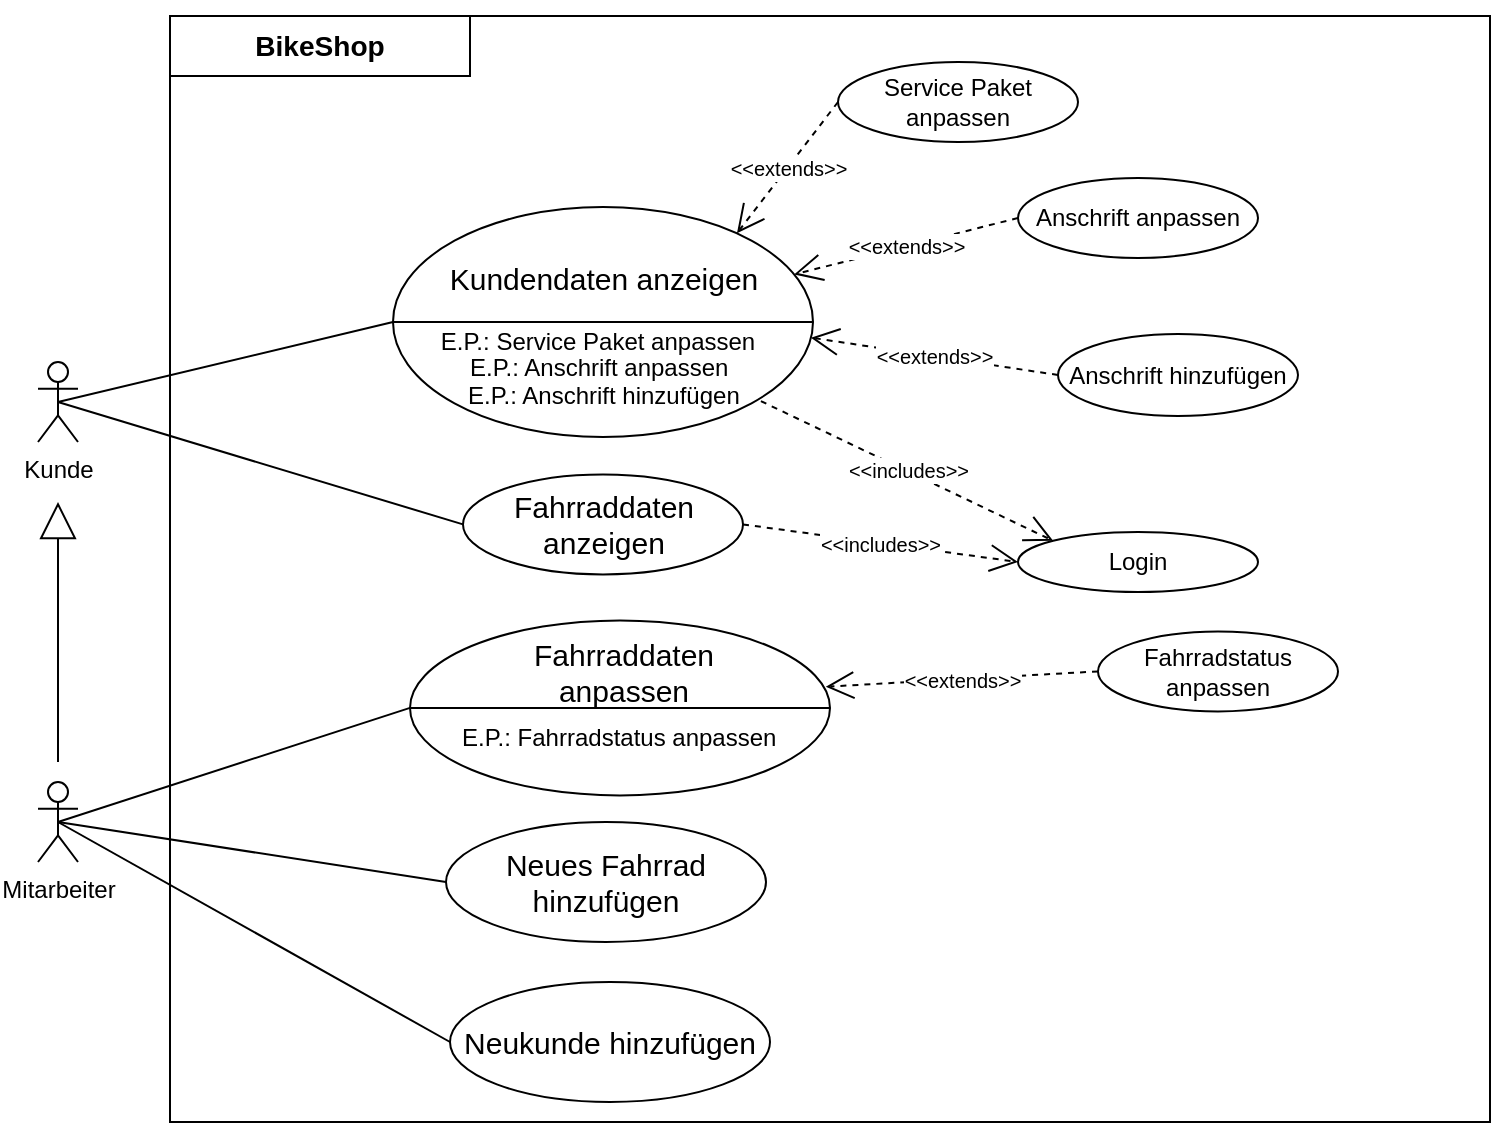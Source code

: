 <mxfile version="18.0.3" type="device"><diagram id="6hGFLwfOUW9BJ-s0fimq" name="Page-1"><mxGraphModel dx="1185" dy="614" grid="1" gridSize="10" guides="1" tooltips="1" connect="1" arrows="1" fold="1" page="1" pageScale="1" pageWidth="827" pageHeight="1169" background="#FFFFFF" math="0" shadow="0"><root><mxCell id="0"/><mxCell id="1" parent="0"/><mxCell id="72" value="" style="rounded=0;whiteSpace=wrap;html=1;labelBackgroundColor=none;fillColor=none;strokeColor=#000000;" parent="1" vertex="1"><mxGeometry x="116" y="27" width="660" height="553" as="geometry"/></mxCell><mxCell id="10" value="&lt;font&gt;Mitarbeiter&lt;/font&gt;" style="shape=umlActor;verticalLabelPosition=bottom;labelBackgroundColor=none;verticalAlign=top;html=1;outlineConnect=0;fillColor=none;strokeColor=#000000;fontColor=#000000;" parent="1" vertex="1"><mxGeometry x="50" y="410" width="20" height="40" as="geometry"/></mxCell><mxCell id="13" value="&lt;font&gt;Kunde&lt;/font&gt;" style="shape=umlActor;verticalLabelPosition=bottom;labelBackgroundColor=none;verticalAlign=top;html=1;outlineConnect=0;fillColor=none;strokeColor=#000000;fontColor=#000000;" parent="1" vertex="1"><mxGeometry x="50" y="200" width="20" height="40" as="geometry"/></mxCell><mxCell id="16" value="&lt;h3&gt;BikeShop&lt;/h3&gt;" style="rounded=0;whiteSpace=wrap;html=1;labelBackgroundColor=none;align=center;fontStyle=1;fillColor=none;strokeColor=#000000;fontColor=#000000;" parent="1" vertex="1"><mxGeometry x="116" y="27" width="150" height="30" as="geometry"/></mxCell><mxCell id="17" value="" style="shape=lineEllipse;line=vertical;perimeter=ellipsePerimeter;whiteSpace=wrap;html=1;backgroundOutline=1;labelBackgroundColor=none;align=center;rotation=90;fillColor=none;strokeColor=#000000;fontColor=#000000;" parent="1" vertex="1"><mxGeometry x="275" y="75" width="115" height="210" as="geometry"/></mxCell><mxCell id="18" value="&lt;h3 style=&quot;font-size: 15px;&quot;&gt;&lt;span style=&quot;font-weight: normal;&quot;&gt;Kundendaten anzeigen&lt;/span&gt;&lt;br&gt;&lt;/h3&gt;" style="text;html=1;align=center;verticalAlign=middle;whiteSpace=wrap;rounded=0;labelBackgroundColor=none;fontSize=15;fillColor=none;strokeColor=none;fontColor=#000000;" parent="1" vertex="1"><mxGeometry x="252.5" y="148" width="160" height="20" as="geometry"/></mxCell><mxCell id="20" value="&lt;div align=&quot;center&quot;&gt;E.P.: Service Paket anpassen&lt;/div&gt;" style="text;html=1;align=center;verticalAlign=middle;whiteSpace=wrap;rounded=0;labelBackgroundColor=none;fillColor=none;strokeColor=none;fontColor=#000000;" parent="1" vertex="1"><mxGeometry x="220" y="180" width="220" height="20" as="geometry"/></mxCell><mxCell id="21" value="E.P.: Anschrift anpassen" style="text;html=1;align=left;verticalAlign=middle;whiteSpace=wrap;rounded=0;labelBackgroundColor=none;fillColor=none;strokeColor=none;fontColor=#000000;" parent="1" vertex="1"><mxGeometry x="263.5" y="192.5" width="145" height="20" as="geometry"/></mxCell><mxCell id="23" value="" style="endArrow=none;html=1;labelBackgroundColor=none;fontColor=#000000;exitX=0.5;exitY=0.5;exitDx=0;exitDy=0;exitPerimeter=0;entryX=0.5;entryY=1;entryDx=0;entryDy=0;fillColor=none;strokeColor=#000000;" parent="1" source="13" target="17" edge="1"><mxGeometry width="50" height="50" relative="1" as="geometry"><mxPoint x="190" y="240" as="sourcePoint"/><mxPoint x="240" y="190" as="targetPoint"/></mxGeometry></mxCell><mxCell id="24" value="Service Paket anpassen" style="ellipse;whiteSpace=wrap;html=1;labelBackgroundColor=none;align=center;fillColor=none;strokeColor=#000000;fontColor=#000000;" parent="1" vertex="1"><mxGeometry x="450" y="50" width="120" height="40" as="geometry"/></mxCell><mxCell id="28" value="Anschrift anpassen" style="ellipse;whiteSpace=wrap;html=1;labelBackgroundColor=none;fontSize=12;align=center;fillColor=none;strokeColor=#000000;fontColor=#000000;" parent="1" vertex="1"><mxGeometry x="540" y="108" width="120" height="40" as="geometry"/></mxCell><mxCell id="40" value="Fahrraddaten anzeigen" style="ellipse;whiteSpace=wrap;html=1;labelBackgroundColor=none;fontSize=15;align=center;fillColor=none;strokeColor=#000000;fontColor=#000000;" parent="1" vertex="1"><mxGeometry x="262.5" y="256.2" width="140" height="50" as="geometry"/></mxCell><mxCell id="41" value="" style="endArrow=none;html=1;labelBackgroundColor=none;fontColor=#000000;exitX=0.5;exitY=0.5;exitDx=0;exitDy=0;exitPerimeter=0;entryX=0;entryY=0.5;entryDx=0;entryDy=0;fillColor=none;strokeColor=#000000;" parent="1" source="13" target="40" edge="1"><mxGeometry width="50" height="50" relative="1" as="geometry"><mxPoint x="70" y="230" as="sourcePoint"/><mxPoint x="237.5" y="225" as="targetPoint"/></mxGeometry></mxCell><mxCell id="42" value="Login" style="ellipse;whiteSpace=wrap;html=1;labelBackgroundColor=none;fontSize=12;align=center;fillColor=none;strokeColor=#000000;fontColor=#000000;" parent="1" vertex="1"><mxGeometry x="540" y="285" width="120" height="30" as="geometry"/></mxCell><mxCell id="67" value="Neues Fahrrad hinzufügen" style="ellipse;whiteSpace=wrap;html=1;labelBackgroundColor=none;fontSize=15;align=center;fillColor=none;strokeColor=#000000;fontColor=#000000;" parent="1" vertex="1"><mxGeometry x="254" y="430" width="160" height="60" as="geometry"/></mxCell><mxCell id="68" value="" style="endArrow=none;html=1;labelBackgroundColor=none;fontColor=#000000;exitX=0.5;exitY=0.5;exitDx=0;exitDy=0;exitPerimeter=0;entryX=0.5;entryY=1;entryDx=0;entryDy=0;fillColor=none;strokeColor=#000000;" parent="1" source="10" target="0o_5oOBeKeyAOjgMG74E-72" edge="1"><mxGeometry width="50" height="50" relative="1" as="geometry"><mxPoint x="80" y="375" as="sourcePoint"/><mxPoint x="257.5" y="395" as="targetPoint"/></mxGeometry></mxCell><mxCell id="69" value="" style="endArrow=none;html=1;labelBackgroundColor=none;fontColor=#000000;exitX=0.5;exitY=0.5;exitDx=0;exitDy=0;exitPerimeter=0;entryX=0;entryY=0.5;entryDx=0;entryDy=0;fillColor=none;strokeColor=#000000;" parent="1" source="10" target="67" edge="1"><mxGeometry width="50" height="50" relative="1" as="geometry"><mxPoint x="70" y="550" as="sourcePoint"/><mxPoint x="270" y="510" as="targetPoint"/></mxGeometry></mxCell><mxCell id="OMmEoT9i8ek8Ay7xgwg1-72" value="Anschrift hinzufügen" style="ellipse;whiteSpace=wrap;html=1;labelBackgroundColor=none;fontSize=12;align=center;fillColor=none;strokeColor=#000000;fontColor=#000000;" parent="1" vertex="1"><mxGeometry x="560" y="186" width="120" height="41" as="geometry"/></mxCell><mxCell id="OMmEoT9i8ek8Ay7xgwg1-75" value="E.P.: Anschrift hinzufügen" style="text;html=1;align=left;verticalAlign=middle;whiteSpace=wrap;rounded=0;labelBackgroundColor=none;fillColor=none;strokeColor=none;fontColor=#000000;" parent="1" vertex="1"><mxGeometry x="263.25" y="207" width="162.5" height="20" as="geometry"/></mxCell><mxCell id="0o_5oOBeKeyAOjgMG74E-72" value="" style="shape=lineEllipse;line=vertical;perimeter=ellipsePerimeter;whiteSpace=wrap;html=1;backgroundOutline=1;labelBackgroundColor=none;align=center;rotation=90;fillColor=none;strokeColor=#000000;fontColor=#000000;" vertex="1" parent="1"><mxGeometry x="297.25" y="267.95" width="87.5" height="210" as="geometry"/></mxCell><mxCell id="0o_5oOBeKeyAOjgMG74E-73" value="Fahrraddaten anpassen" style="text;html=1;align=center;verticalAlign=middle;whiteSpace=wrap;rounded=0;labelBackgroundColor=none;fontSize=15;fillColor=none;strokeColor=none;fontColor=#000000;" vertex="1" parent="1"><mxGeometry x="263" y="344.7" width="160" height="20" as="geometry"/></mxCell><mxCell id="0o_5oOBeKeyAOjgMG74E-74" value="E.P.: Fahrradstatus anpassen" style="text;html=1;align=left;verticalAlign=middle;whiteSpace=wrap;rounded=0;labelBackgroundColor=none;fillColor=none;strokeColor=none;fontColor=#000000;" vertex="1" parent="1"><mxGeometry x="260" y="378.2" width="190" height="20" as="geometry"/></mxCell><mxCell id="0o_5oOBeKeyAOjgMG74E-76" value="Fahrradstatus anpassen" style="ellipse;whiteSpace=wrap;html=1;labelBackgroundColor=none;align=center;fillColor=none;strokeColor=#000000;fontColor=#000000;" vertex="1" parent="1"><mxGeometry x="580" y="334.7" width="120" height="40" as="geometry"/></mxCell><mxCell id="0o_5oOBeKeyAOjgMG74E-77" value="&lt;font style=&quot;font-size: 10px;&quot;&gt;&amp;lt;&amp;lt;extends&amp;gt;&amp;gt;&lt;/font&gt;" style="endArrow=open;endSize=12;dashed=1;html=1;rounded=0;exitX=0;exitY=0.5;exitDx=0;exitDy=0;entryX=0.114;entryY=0.181;entryDx=0;entryDy=0;entryPerimeter=0;" edge="1" parent="1" source="24" target="17"><mxGeometry width="160" relative="1" as="geometry"><mxPoint x="580" y="140" as="sourcePoint"/><mxPoint x="420" y="140" as="targetPoint"/></mxGeometry></mxCell><mxCell id="0o_5oOBeKeyAOjgMG74E-78" value="&lt;font style=&quot;font-size: 10px;&quot;&gt;&amp;lt;&amp;lt;extends&amp;gt;&amp;gt;&lt;/font&gt;" style="endArrow=open;endSize=12;dashed=1;html=1;rounded=0;exitX=0;exitY=0.5;exitDx=0;exitDy=0;entryX=0.293;entryY=0.045;entryDx=0;entryDy=0;entryPerimeter=0;" edge="1" parent="1" source="28" target="17"><mxGeometry width="160" relative="1" as="geometry"><mxPoint x="460" y="80" as="sourcePoint"/><mxPoint x="416.852" y="149.4" as="targetPoint"/></mxGeometry></mxCell><mxCell id="0o_5oOBeKeyAOjgMG74E-79" value="&lt;font style=&quot;font-size: 10px;&quot;&gt;&amp;lt;&amp;lt;extends&amp;gt;&amp;gt;&lt;/font&gt;" style="endArrow=open;endSize=12;dashed=1;html=1;rounded=0;exitX=0;exitY=0.5;exitDx=0;exitDy=0;entryX=0.568;entryY=0.005;entryDx=0;entryDy=0;entryPerimeter=0;" edge="1" parent="1" source="OMmEoT9i8ek8Ay7xgwg1-72" target="17"><mxGeometry width="160" relative="1" as="geometry"><mxPoint x="470" y="90" as="sourcePoint"/><mxPoint x="426.852" y="159.4" as="targetPoint"/></mxGeometry></mxCell><mxCell id="0o_5oOBeKeyAOjgMG74E-80" value="&lt;font style=&quot;font-size: 10px;&quot;&gt;&amp;lt;&amp;lt;includes&amp;gt;&amp;gt;&lt;/font&gt;" style="endArrow=open;endSize=12;dashed=1;html=1;rounded=0;exitX=0.844;exitY=0.124;exitDx=0;exitDy=0;exitPerimeter=0;entryX=0;entryY=0;entryDx=0;entryDy=0;" edge="1" parent="1" source="17" target="42"><mxGeometry width="160" relative="1" as="geometry"><mxPoint x="480" y="100" as="sourcePoint"/><mxPoint x="540" y="290" as="targetPoint"/></mxGeometry></mxCell><mxCell id="0o_5oOBeKeyAOjgMG74E-81" value="&lt;font style=&quot;font-size: 10px;&quot;&gt;&amp;lt;&amp;lt;includes&amp;gt;&amp;gt;&lt;/font&gt;" style="endArrow=open;endSize=12;dashed=1;html=1;rounded=0;exitX=1;exitY=0.5;exitDx=0;exitDy=0;entryX=0;entryY=0.5;entryDx=0;entryDy=0;" edge="1" parent="1" source="40" target="42"><mxGeometry width="160" relative="1" as="geometry"><mxPoint x="421.46" y="229.56" as="sourcePoint"/><mxPoint x="500.0" y="280" as="targetPoint"/></mxGeometry></mxCell><mxCell id="0o_5oOBeKeyAOjgMG74E-82" value="&lt;font style=&quot;font-size: 10px;&quot;&gt;&amp;lt;&amp;lt;extends&amp;gt;&amp;gt;&lt;/font&gt;" style="endArrow=open;endSize=12;dashed=1;html=1;rounded=0;exitX=0;exitY=0.5;exitDx=0;exitDy=0;entryX=0.379;entryY=0.01;entryDx=0;entryDy=0;entryPerimeter=0;" edge="1" parent="1" source="0o_5oOBeKeyAOjgMG74E-76" target="0o_5oOBeKeyAOjgMG74E-72"><mxGeometry width="160" relative="1" as="geometry"><mxPoint x="550.0" y="222" as="sourcePoint"/><mxPoint x="447.71" y="197.82" as="targetPoint"/></mxGeometry></mxCell><mxCell id="0o_5oOBeKeyAOjgMG74E-84" value="" style="endArrow=block;endSize=16;endFill=0;html=1;rounded=0;" edge="1" parent="1"><mxGeometry width="160" relative="1" as="geometry"><mxPoint x="60" y="400" as="sourcePoint"/><mxPoint x="60" y="270" as="targetPoint"/></mxGeometry></mxCell><mxCell id="0o_5oOBeKeyAOjgMG74E-85" value="Neukunde hinzufügen" style="ellipse;whiteSpace=wrap;html=1;labelBackgroundColor=none;fontSize=15;align=center;fillColor=none;strokeColor=#000000;fontColor=#000000;" vertex="1" parent="1"><mxGeometry x="256" y="510" width="160" height="60" as="geometry"/></mxCell><mxCell id="0o_5oOBeKeyAOjgMG74E-86" value="" style="endArrow=none;html=1;labelBackgroundColor=none;fontColor=#000000;exitX=0.5;exitY=0.5;exitDx=0;exitDy=0;exitPerimeter=0;entryX=0;entryY=0.5;entryDx=0;entryDy=0;fillColor=none;strokeColor=#000000;" edge="1" parent="1" source="10" target="0o_5oOBeKeyAOjgMG74E-85"><mxGeometry width="50" height="50" relative="1" as="geometry"><mxPoint x="70" y="440" as="sourcePoint"/><mxPoint x="264" y="470" as="targetPoint"/></mxGeometry></mxCell></root></mxGraphModel></diagram></mxfile>